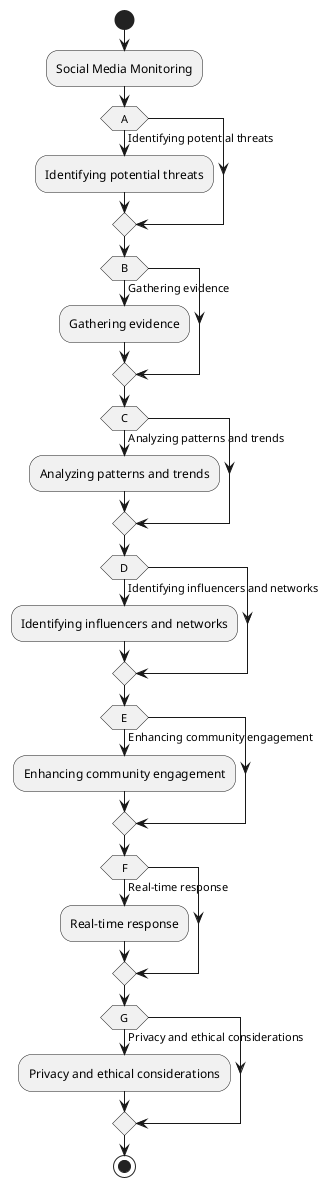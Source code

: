@startuml
start

:Social Media Monitoring;
if (A) then (Identifying potential threats)
:Identifying potential threats;
endif
if (B) then (Gathering evidence)
:Gathering evidence;
endif
if (C) then (Analyzing patterns and trends)
:Analyzing patterns and trends;
endif
if (D) then (Identifying influencers and networks)
:Identifying influencers and networks;
endif
if (E) then (Enhancing community engagement)
:Enhancing community engagement;
endif
if (F) then (Real-time response)
:Real-time response;
endif
if (G) then (Privacy and ethical considerations)
:Privacy and ethical considerations;
endif

stop
@enduml
